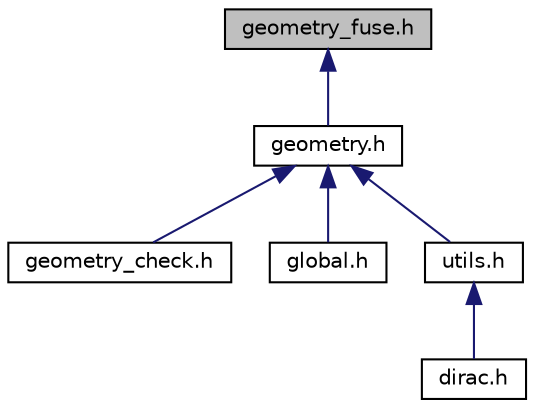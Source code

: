 digraph "geometry_fuse.h"
{
 // LATEX_PDF_SIZE
  edge [fontname="Helvetica",fontsize="10",labelfontname="Helvetica",labelfontsize="10"];
  node [fontname="Helvetica",fontsize="10",shape=record];
  Node1 [label="geometry_fuse.h",height=0.2,width=0.4,color="black", fillcolor="grey75", style="filled", fontcolor="black",tooltip="FIXME: Add docs."];
  Node1 -> Node2 [dir="back",color="midnightblue",fontsize="10",style="solid"];
  Node2 [label="geometry.h",height=0.2,width=0.4,color="black", fillcolor="white", style="filled",URL="$d4/d67/geometry_8h.html",tooltip="This file contains information on the geometry of the local lattice, block decomposed geometry,..."];
  Node2 -> Node3 [dir="back",color="midnightblue",fontsize="10",style="solid"];
  Node3 [label="geometry_check.h",height=0.2,width=0.4,color="black", fillcolor="white", style="filled",URL="$d4/d3d/geometry__check_8h_source.html",tooltip=" "];
  Node2 -> Node4 [dir="back",color="midnightblue",fontsize="10",style="solid"];
  Node4 [label="global.h",height=0.2,width=0.4,color="black", fillcolor="white", style="filled",URL="$d2/d49/global_8h_source.html",tooltip=" "];
  Node2 -> Node5 [dir="back",color="midnightblue",fontsize="10",style="solid"];
  Node5 [label="utils.h",height=0.2,width=0.4,color="black", fillcolor="white", style="filled",URL="$d5/d60/utils_8h_source.html",tooltip=" "];
  Node5 -> Node6 [dir="back",color="midnightblue",fontsize="10",style="solid"];
  Node6 [label="dirac.h",height=0.2,width=0.4,color="black", fillcolor="white", style="filled",URL="$d0/d40/dirac_8h.html",tooltip="Implementation of the Dirac operator."];
}
